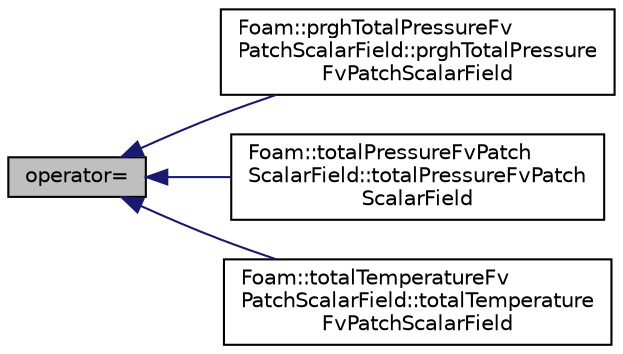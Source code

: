 digraph "operator="
{
  bgcolor="transparent";
  edge [fontname="Helvetica",fontsize="10",labelfontname="Helvetica",labelfontsize="10"];
  node [fontname="Helvetica",fontsize="10",shape=record];
  rankdir="LR";
  Node1 [label="operator=",height=0.2,width=0.4,color="black", fillcolor="grey75", style="filled" fontcolor="black"];
  Node1 -> Node2 [dir="back",color="midnightblue",fontsize="10",style="solid",fontname="Helvetica"];
  Node2 [label="Foam::prghTotalPressureFv\lPatchScalarField::prghTotalPressure\lFvPatchScalarField",height=0.2,width=0.4,color="black",URL="$classFoam_1_1prghTotalPressureFvPatchScalarField.html#a922fab82c9f326c72bb4af50f9b7e872",tooltip="Construct by mapping given. "];
  Node1 -> Node3 [dir="back",color="midnightblue",fontsize="10",style="solid",fontname="Helvetica"];
  Node3 [label="Foam::totalPressureFvPatch\lScalarField::totalPressureFvPatch\lScalarField",height=0.2,width=0.4,color="black",URL="$classFoam_1_1totalPressureFvPatchScalarField.html#ab19e1b5271733f9caac27174f988bfa6",tooltip="Construct by mapping given totalPressureFvPatchScalarField. "];
  Node1 -> Node4 [dir="back",color="midnightblue",fontsize="10",style="solid",fontname="Helvetica"];
  Node4 [label="Foam::totalTemperatureFv\lPatchScalarField::totalTemperature\lFvPatchScalarField",height=0.2,width=0.4,color="black",URL="$classFoam_1_1totalTemperatureFvPatchScalarField.html#a8ea5b7ac20a5ad93ca189d85a59b261d",tooltip="Construct as copy. "];
}
